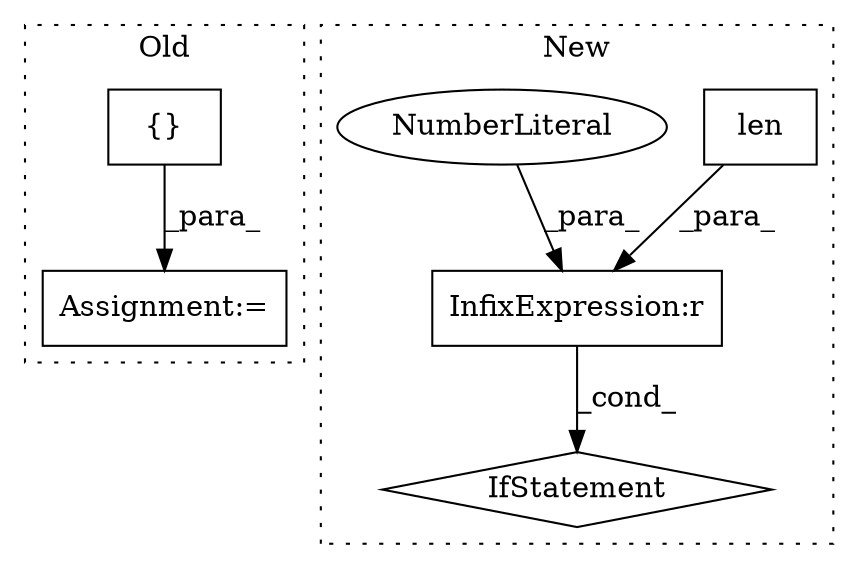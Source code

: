 digraph G {
subgraph cluster0 {
1 [label="{}" a="4" s="5221" l="2" shape="box"];
4 [label="Assignment:=" a="7" s="5666" l="1" shape="box"];
label = "Old";
style="dotted";
}
subgraph cluster1 {
2 [label="len" a="32" s="6381,6396" l="4,1" shape="box"];
3 [label="IfStatement" a="25" s="6362,6405" l="4,2" shape="diamond"];
5 [label="InfixExpression:r" a="27" s="6397" l="4" shape="box"];
6 [label="NumberLiteral" a="34" s="6401" l="3" shape="ellipse"];
label = "New";
style="dotted";
}
1 -> 4 [label="_para_"];
2 -> 5 [label="_para_"];
5 -> 3 [label="_cond_"];
6 -> 5 [label="_para_"];
}